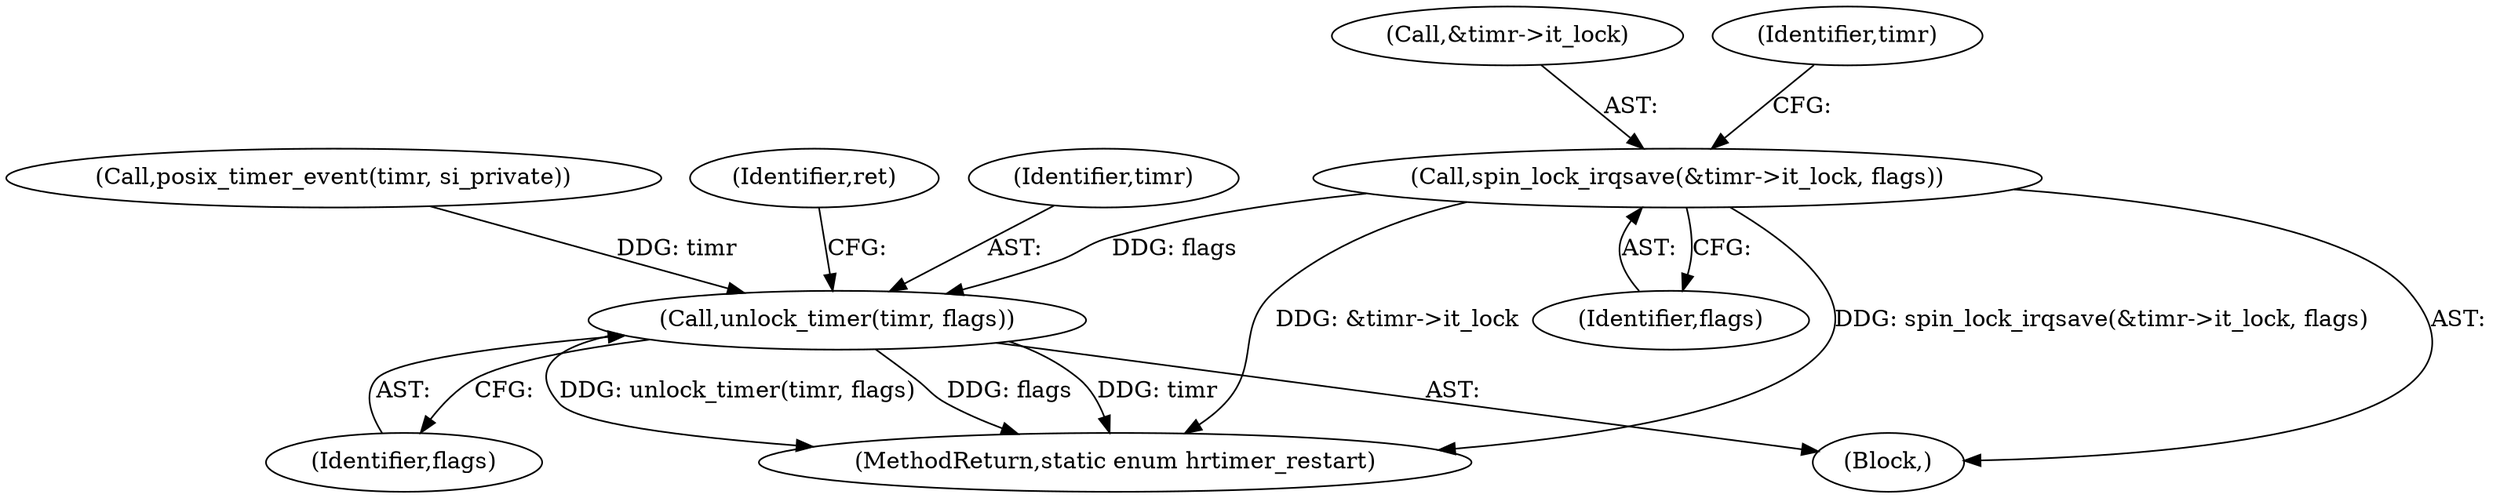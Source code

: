 digraph "0_linux_78c9c4dfbf8c04883941445a195276bb4bb92c76_4@pointer" {
"1000115" [label="(Call,spin_lock_irqsave(&timr->it_lock, flags))"];
"1000197" [label="(Call,unlock_timer(timr, flags))"];
"1000199" [label="(Identifier,flags)"];
"1000198" [label="(Identifier,timr)"];
"1000104" [label="(Block,)"];
"1000197" [label="(Call,unlock_timer(timr, flags))"];
"1000139" [label="(Call,posix_timer_event(timr, si_private))"];
"1000120" [label="(Identifier,flags)"];
"1000116" [label="(Call,&timr->it_lock)"];
"1000115" [label="(Call,spin_lock_irqsave(&timr->it_lock, flags))"];
"1000123" [label="(Identifier,timr)"];
"1000201" [label="(Identifier,ret)"];
"1000202" [label="(MethodReturn,static enum hrtimer_restart)"];
"1000115" -> "1000104"  [label="AST: "];
"1000115" -> "1000120"  [label="CFG: "];
"1000116" -> "1000115"  [label="AST: "];
"1000120" -> "1000115"  [label="AST: "];
"1000123" -> "1000115"  [label="CFG: "];
"1000115" -> "1000202"  [label="DDG: spin_lock_irqsave(&timr->it_lock, flags)"];
"1000115" -> "1000202"  [label="DDG: &timr->it_lock"];
"1000115" -> "1000197"  [label="DDG: flags"];
"1000197" -> "1000104"  [label="AST: "];
"1000197" -> "1000199"  [label="CFG: "];
"1000198" -> "1000197"  [label="AST: "];
"1000199" -> "1000197"  [label="AST: "];
"1000201" -> "1000197"  [label="CFG: "];
"1000197" -> "1000202"  [label="DDG: timr"];
"1000197" -> "1000202"  [label="DDG: unlock_timer(timr, flags)"];
"1000197" -> "1000202"  [label="DDG: flags"];
"1000139" -> "1000197"  [label="DDG: timr"];
}
